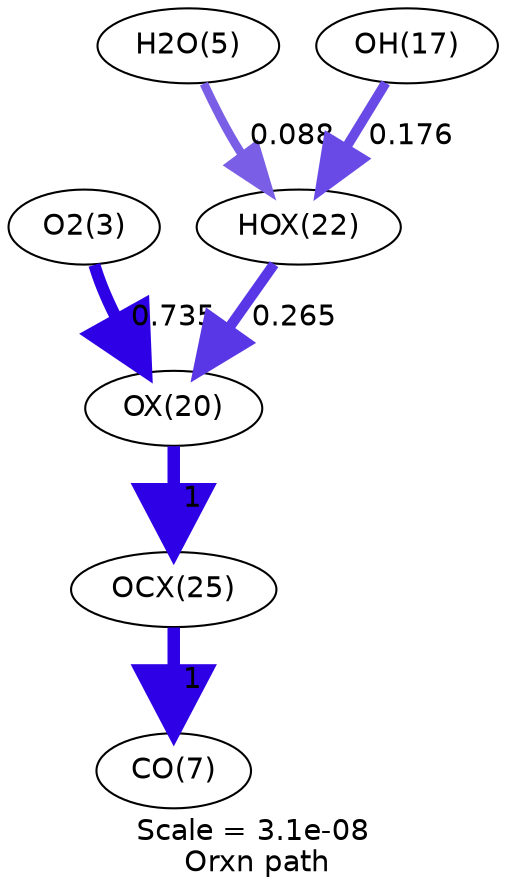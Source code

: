 digraph reaction_paths {
center=1;
s4 -> s24[fontname="Helvetica", penwidth=5.77, arrowsize=2.88, color="0.7, 1.24, 0.9"
, label=" 0.735"];
s26 -> s24[fontname="Helvetica", penwidth=5, arrowsize=2.5, color="0.7, 0.765, 0.9"
, label=" 0.265"];
s24 -> s29[fontname="Helvetica", penwidth=6, arrowsize=3, color="0.7, 1.5, 0.9"
, label=" 1"];
s6 -> s26[fontname="Helvetica", penwidth=4.16, arrowsize=2.08, color="0.7, 0.588, 0.9"
, label=" 0.088"];
s18 -> s26[fontname="Helvetica", penwidth=4.69, arrowsize=2.34, color="0.7, 0.676, 0.9"
, label=" 0.176"];
s29 -> s8[fontname="Helvetica", penwidth=6, arrowsize=3, color="0.7, 1.5, 0.9"
, label=" 1"];
s4 [ fontname="Helvetica", label="O2(3)"];
s6 [ fontname="Helvetica", label="H2O(5)"];
s8 [ fontname="Helvetica", label="CO(7)"];
s18 [ fontname="Helvetica", label="OH(17)"];
s24 [ fontname="Helvetica", label="OX(20)"];
s26 [ fontname="Helvetica", label="HOX(22)"];
s29 [ fontname="Helvetica", label="OCX(25)"];
 label = "Scale = 3.1e-08\l Orxn path";
 fontname = "Helvetica";
}
